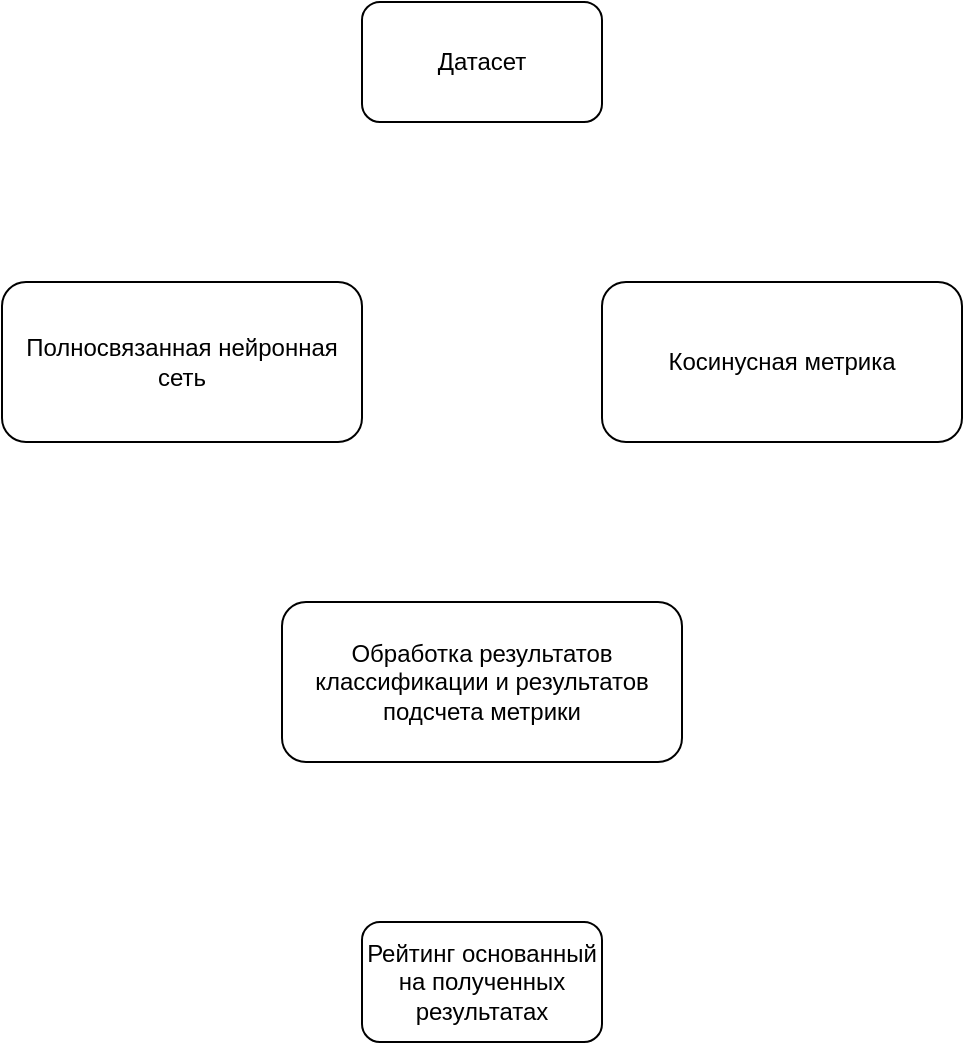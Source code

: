 <mxfile version="21.2.2" type="github">
  <diagram name="Страница 1" id="IcxmnfmYhnehTO9_9P7T">
    <mxGraphModel dx="1430" dy="777" grid="1" gridSize="10" guides="1" tooltips="1" connect="1" arrows="1" fold="1" page="1" pageScale="1" pageWidth="827" pageHeight="1169" math="0" shadow="0">
      <root>
        <mxCell id="0" />
        <mxCell id="1" parent="0" />
        <mxCell id="jlWjaLv-AGQAPDDYFnN8-1" value="Датасет" style="rounded=1;whiteSpace=wrap;html=1;" vertex="1" parent="1">
          <mxGeometry x="240" y="300" width="120" height="60" as="geometry" />
        </mxCell>
        <mxCell id="jlWjaLv-AGQAPDDYFnN8-2" value="Полносвязанная нейронная сеть" style="rounded=1;whiteSpace=wrap;html=1;" vertex="1" parent="1">
          <mxGeometry x="60" y="440" width="180" height="80" as="geometry" />
        </mxCell>
        <mxCell id="jlWjaLv-AGQAPDDYFnN8-3" value="Косинусная метрика" style="rounded=1;whiteSpace=wrap;html=1;" vertex="1" parent="1">
          <mxGeometry x="360" y="440" width="180" height="80" as="geometry" />
        </mxCell>
        <mxCell id="jlWjaLv-AGQAPDDYFnN8-5" value="Обработка результатов классификации и результатов подсчета метрики" style="rounded=1;whiteSpace=wrap;html=1;" vertex="1" parent="1">
          <mxGeometry x="200" y="600" width="200" height="80" as="geometry" />
        </mxCell>
        <mxCell id="jlWjaLv-AGQAPDDYFnN8-6" value="Рейтинг основанный на полученных результатах" style="rounded=1;whiteSpace=wrap;html=1;" vertex="1" parent="1">
          <mxGeometry x="240" y="760" width="120" height="60" as="geometry" />
        </mxCell>
      </root>
    </mxGraphModel>
  </diagram>
</mxfile>
